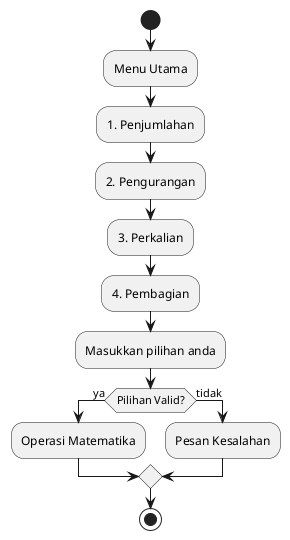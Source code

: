 @startuml

start
:Menu Utama;
:1. Penjumlahan;
:2. Pengurangan;
:3. Perkalian;
:4. Pembagian;
:Masukkan pilihan anda;
if (Pilihan Valid?) then (ya)
  :Operasi Matematika;
else (tidak)
  :Pesan Kesalahan;
endif
stop

@enduml
